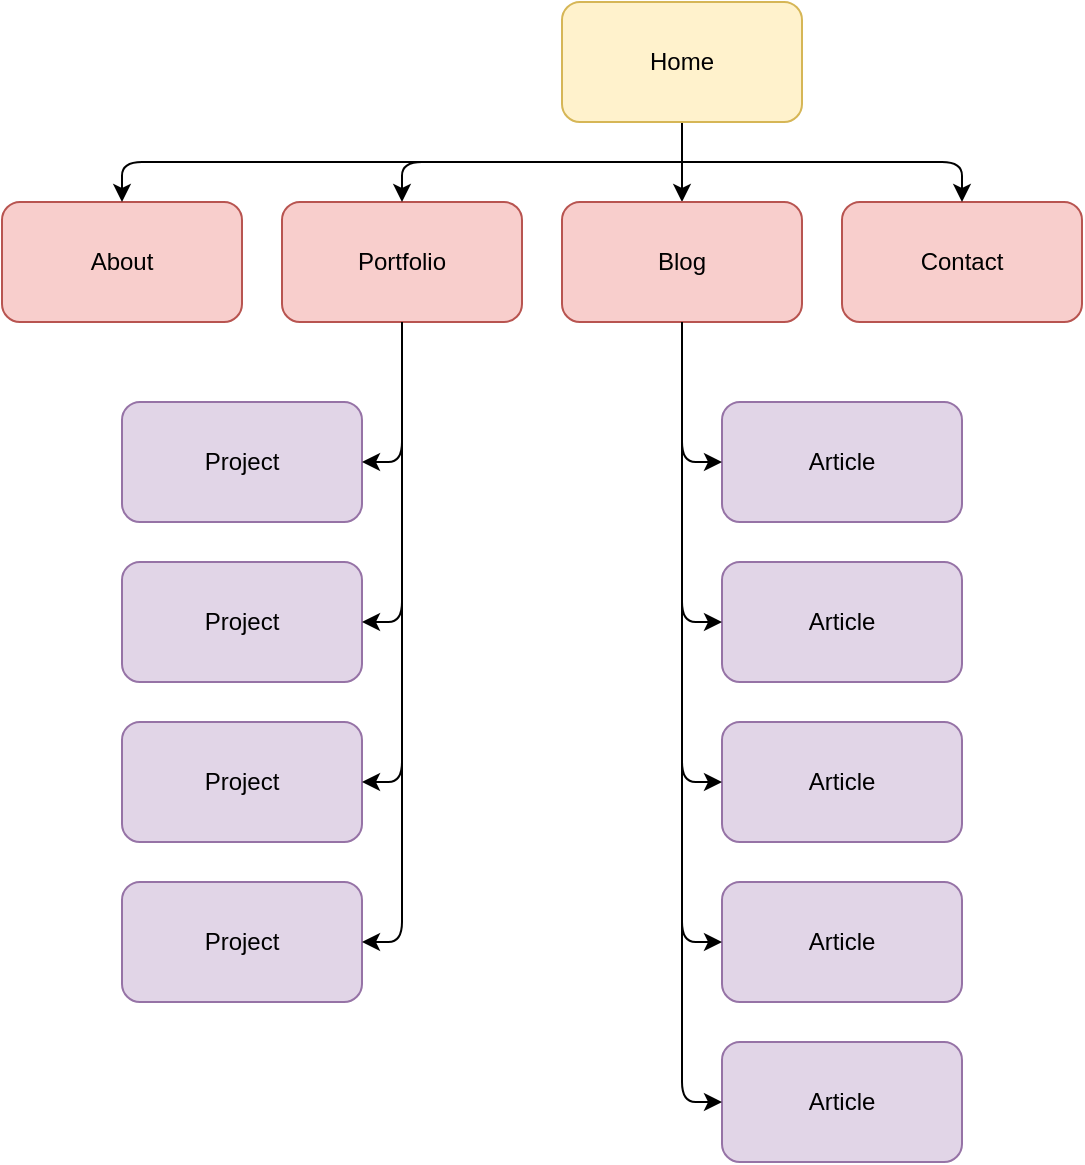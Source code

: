 <mxfile version="20.5.3" type="device"><diagram id="zNcP3Isuc0RHwD6eHM5V" name="Page-1"><mxGraphModel dx="708" dy="692" grid="1" gridSize="10" guides="1" tooltips="1" connect="1" arrows="1" fold="1" page="1" pageScale="1" pageWidth="827" pageHeight="1169" background="#ffffff" math="0" shadow="0"><root><mxCell id="0"/><mxCell id="1" parent="0"/><mxCell id="6b2FkPaBjDJsO1A6hULc-16" style="edgeStyle=orthogonalEdgeStyle;curved=1;orthogonalLoop=1;jettySize=auto;html=1;exitX=0.5;exitY=1;exitDx=0;exitDy=0;entryX=0.5;entryY=0;entryDx=0;entryDy=0;" edge="1" parent="1" source="6b2FkPaBjDJsO1A6hULc-1" target="6b2FkPaBjDJsO1A6hULc-5"><mxGeometry relative="1" as="geometry"><Array as="points"><mxPoint x="360" y="160"/></Array></mxGeometry></mxCell><mxCell id="6b2FkPaBjDJsO1A6hULc-1" value="Home" style="rounded=1;whiteSpace=wrap;html=1;fillColor=#fff2cc;strokeColor=#d6b656;" vertex="1" parent="1"><mxGeometry x="300" y="80" width="120" height="60" as="geometry"/></mxCell><mxCell id="6b2FkPaBjDJsO1A6hULc-2" value="About" style="rounded=1;whiteSpace=wrap;html=1;fillColor=#f8cecc;strokeColor=#b85450;" vertex="1" parent="1"><mxGeometry x="20" y="180" width="120" height="60" as="geometry"/></mxCell><mxCell id="6b2FkPaBjDJsO1A6hULc-3" value="Contact" style="rounded=1;whiteSpace=wrap;html=1;fillColor=#f8cecc;strokeColor=#b85450;" vertex="1" parent="1"><mxGeometry x="440" y="180" width="120" height="60" as="geometry"/></mxCell><mxCell id="6b2FkPaBjDJsO1A6hULc-4" value="Portfolio" style="rounded=1;whiteSpace=wrap;html=1;fillColor=#f8cecc;strokeColor=#b85450;" vertex="1" parent="1"><mxGeometry x="160" y="180" width="120" height="60" as="geometry"/></mxCell><mxCell id="6b2FkPaBjDJsO1A6hULc-5" value="Blog" style="rounded=1;whiteSpace=wrap;html=1;fillColor=#f8cecc;strokeColor=#b85450;" vertex="1" parent="1"><mxGeometry x="300" y="180" width="120" height="60" as="geometry"/></mxCell><mxCell id="6b2FkPaBjDJsO1A6hULc-26" value="" style="endArrow=classic;html=1;rounded=1;entryX=0.5;entryY=0;entryDx=0;entryDy=0;" edge="1" parent="1" target="6b2FkPaBjDJsO1A6hULc-4"><mxGeometry width="50" height="50" relative="1" as="geometry"><mxPoint x="360" y="160" as="sourcePoint"/><mxPoint x="390" y="330" as="targetPoint"/><Array as="points"><mxPoint x="220" y="160"/></Array></mxGeometry></mxCell><mxCell id="6b2FkPaBjDJsO1A6hULc-27" value="" style="endArrow=classic;html=1;rounded=1;entryX=0.5;entryY=0;entryDx=0;entryDy=0;" edge="1" parent="1" target="6b2FkPaBjDJsO1A6hULc-2"><mxGeometry width="50" height="50" relative="1" as="geometry"><mxPoint x="360" y="160" as="sourcePoint"/><mxPoint x="80" y="160" as="targetPoint"/><Array as="points"><mxPoint x="80" y="160"/></Array></mxGeometry></mxCell><mxCell id="6b2FkPaBjDJsO1A6hULc-28" value="" style="endArrow=classic;html=1;rounded=1;entryX=0.5;entryY=0;entryDx=0;entryDy=0;" edge="1" parent="1" target="6b2FkPaBjDJsO1A6hULc-3"><mxGeometry width="50" height="50" relative="1" as="geometry"><mxPoint x="360" y="160" as="sourcePoint"/><mxPoint x="390" y="330" as="targetPoint"/><Array as="points"><mxPoint x="500" y="160"/></Array></mxGeometry></mxCell><mxCell id="6b2FkPaBjDJsO1A6hULc-29" value="Project" style="rounded=1;whiteSpace=wrap;html=1;fillColor=#e1d5e7;strokeColor=#9673a6;" vertex="1" parent="1"><mxGeometry x="80" y="280" width="120" height="60" as="geometry"/></mxCell><mxCell id="6b2FkPaBjDJsO1A6hULc-30" value="Project" style="rounded=1;whiteSpace=wrap;html=1;fillColor=#e1d5e7;strokeColor=#9673a6;" vertex="1" parent="1"><mxGeometry x="80" y="360" width="120" height="60" as="geometry"/></mxCell><mxCell id="6b2FkPaBjDJsO1A6hULc-31" value="Project" style="rounded=1;whiteSpace=wrap;html=1;fillColor=#e1d5e7;strokeColor=#9673a6;" vertex="1" parent="1"><mxGeometry x="80" y="440" width="120" height="60" as="geometry"/></mxCell><mxCell id="6b2FkPaBjDJsO1A6hULc-32" value="Project" style="rounded=1;whiteSpace=wrap;html=1;fillColor=#e1d5e7;strokeColor=#9673a6;" vertex="1" parent="1"><mxGeometry x="80" y="520" width="120" height="60" as="geometry"/></mxCell><mxCell id="6b2FkPaBjDJsO1A6hULc-33" value="" style="endArrow=classic;html=1;rounded=1;exitX=0.5;exitY=1;exitDx=0;exitDy=0;entryX=1;entryY=0.5;entryDx=0;entryDy=0;" edge="1" parent="1" source="6b2FkPaBjDJsO1A6hULc-4" target="6b2FkPaBjDJsO1A6hULc-29"><mxGeometry width="50" height="50" relative="1" as="geometry"><mxPoint x="340" y="380" as="sourcePoint"/><mxPoint x="390" y="330" as="targetPoint"/><Array as="points"><mxPoint x="220" y="310"/></Array></mxGeometry></mxCell><mxCell id="6b2FkPaBjDJsO1A6hULc-34" value="" style="endArrow=classic;html=1;rounded=1;exitX=0.5;exitY=1;exitDx=0;exitDy=0;entryX=1;entryY=0.5;entryDx=0;entryDy=0;" edge="1" parent="1" source="6b2FkPaBjDJsO1A6hULc-4"><mxGeometry width="50" height="50" relative="1" as="geometry"><mxPoint x="220" y="460" as="sourcePoint"/><mxPoint x="200" y="550" as="targetPoint"/><Array as="points"><mxPoint x="220" y="550"/></Array></mxGeometry></mxCell><mxCell id="6b2FkPaBjDJsO1A6hULc-35" value="" style="endArrow=classic;html=1;rounded=1;exitX=0.5;exitY=1;exitDx=0;exitDy=0;entryX=1;entryY=0.5;entryDx=0;entryDy=0;" edge="1" parent="1" source="6b2FkPaBjDJsO1A6hULc-4"><mxGeometry width="50" height="50" relative="1" as="geometry"><mxPoint x="220" y="300" as="sourcePoint"/><mxPoint x="200" y="390" as="targetPoint"/><Array as="points"><mxPoint x="220" y="390"/></Array></mxGeometry></mxCell><mxCell id="6b2FkPaBjDJsO1A6hULc-36" value="" style="endArrow=classic;html=1;rounded=1;exitX=0.5;exitY=1;exitDx=0;exitDy=0;entryX=1;entryY=0.5;entryDx=0;entryDy=0;" edge="1" parent="1" source="6b2FkPaBjDJsO1A6hULc-4"><mxGeometry width="50" height="50" relative="1" as="geometry"><mxPoint x="220" y="380" as="sourcePoint"/><mxPoint x="200" y="470" as="targetPoint"/><Array as="points"><mxPoint x="220" y="470"/></Array></mxGeometry></mxCell><mxCell id="6b2FkPaBjDJsO1A6hULc-38" value="Article" style="rounded=1;whiteSpace=wrap;html=1;fillColor=#e1d5e7;strokeColor=#9673a6;" vertex="1" parent="1"><mxGeometry x="380" y="280" width="120" height="60" as="geometry"/></mxCell><mxCell id="6b2FkPaBjDJsO1A6hULc-39" value="Article" style="rounded=1;whiteSpace=wrap;html=1;fillColor=#e1d5e7;strokeColor=#9673a6;" vertex="1" parent="1"><mxGeometry x="380" y="440" width="120" height="60" as="geometry"/></mxCell><mxCell id="6b2FkPaBjDJsO1A6hULc-40" value="Article" style="rounded=1;whiteSpace=wrap;html=1;fillColor=#e1d5e7;strokeColor=#9673a6;" vertex="1" parent="1"><mxGeometry x="380" y="360" width="120" height="60" as="geometry"/></mxCell><mxCell id="6b2FkPaBjDJsO1A6hULc-41" value="Article" style="rounded=1;whiteSpace=wrap;html=1;fillColor=#e1d5e7;strokeColor=#9673a6;" vertex="1" parent="1"><mxGeometry x="380" y="600" width="120" height="60" as="geometry"/></mxCell><mxCell id="6b2FkPaBjDJsO1A6hULc-42" value="Article" style="rounded=1;whiteSpace=wrap;html=1;fillColor=#e1d5e7;strokeColor=#9673a6;" vertex="1" parent="1"><mxGeometry x="380" y="520" width="120" height="60" as="geometry"/></mxCell><mxCell id="6b2FkPaBjDJsO1A6hULc-43" value="" style="endArrow=classic;html=1;rounded=1;exitX=0.5;exitY=1;exitDx=0;exitDy=0;entryX=0;entryY=0.5;entryDx=0;entryDy=0;" edge="1" parent="1" source="6b2FkPaBjDJsO1A6hULc-5" target="6b2FkPaBjDJsO1A6hULc-38"><mxGeometry width="50" height="50" relative="1" as="geometry"><mxPoint x="340" y="380" as="sourcePoint"/><mxPoint x="320" y="330" as="targetPoint"/><Array as="points"><mxPoint x="360" y="310"/></Array></mxGeometry></mxCell><mxCell id="6b2FkPaBjDJsO1A6hULc-44" value="" style="endArrow=classic;html=1;rounded=1;exitX=0.5;exitY=1;exitDx=0;exitDy=0;entryX=0;entryY=0.5;entryDx=0;entryDy=0;" edge="1" parent="1" source="6b2FkPaBjDJsO1A6hULc-5" target="6b2FkPaBjDJsO1A6hULc-40"><mxGeometry width="50" height="50" relative="1" as="geometry"><mxPoint x="370" y="230" as="sourcePoint"/><mxPoint x="390" y="320" as="targetPoint"/><Array as="points"><mxPoint x="360" y="390"/></Array></mxGeometry></mxCell><mxCell id="6b2FkPaBjDJsO1A6hULc-45" value="" style="endArrow=classic;html=1;rounded=1;entryX=0;entryY=0.5;entryDx=0;entryDy=0;exitX=0.5;exitY=1;exitDx=0;exitDy=0;" edge="1" parent="1" source="6b2FkPaBjDJsO1A6hULc-5" target="6b2FkPaBjDJsO1A6hULc-39"><mxGeometry width="50" height="50" relative="1" as="geometry"><mxPoint x="330" y="250" as="sourcePoint"/><mxPoint x="340" y="470" as="targetPoint"/><Array as="points"><mxPoint x="360" y="470"/></Array></mxGeometry></mxCell><mxCell id="6b2FkPaBjDJsO1A6hULc-46" value="" style="endArrow=classic;html=1;rounded=1;exitX=0.5;exitY=1;exitDx=0;exitDy=0;entryX=0;entryY=0.5;entryDx=0;entryDy=0;" edge="1" parent="1" source="6b2FkPaBjDJsO1A6hULc-5" target="6b2FkPaBjDJsO1A6hULc-42"><mxGeometry width="50" height="50" relative="1" as="geometry"><mxPoint x="360" y="460" as="sourcePoint"/><mxPoint x="290" y="550" as="targetPoint"/><Array as="points"><mxPoint x="360" y="550"/></Array></mxGeometry></mxCell><mxCell id="6b2FkPaBjDJsO1A6hULc-47" value="" style="endArrow=classic;html=1;rounded=1;entryX=0;entryY=0.5;entryDx=0;entryDy=0;exitX=0.5;exitY=1;exitDx=0;exitDy=0;" edge="1" parent="1" source="6b2FkPaBjDJsO1A6hULc-5" target="6b2FkPaBjDJsO1A6hULc-41"><mxGeometry width="50" height="50" relative="1" as="geometry"><mxPoint x="310" y="300" as="sourcePoint"/><mxPoint x="300" y="630" as="targetPoint"/><Array as="points"><mxPoint x="360" y="630"/></Array></mxGeometry></mxCell></root></mxGraphModel></diagram></mxfile>